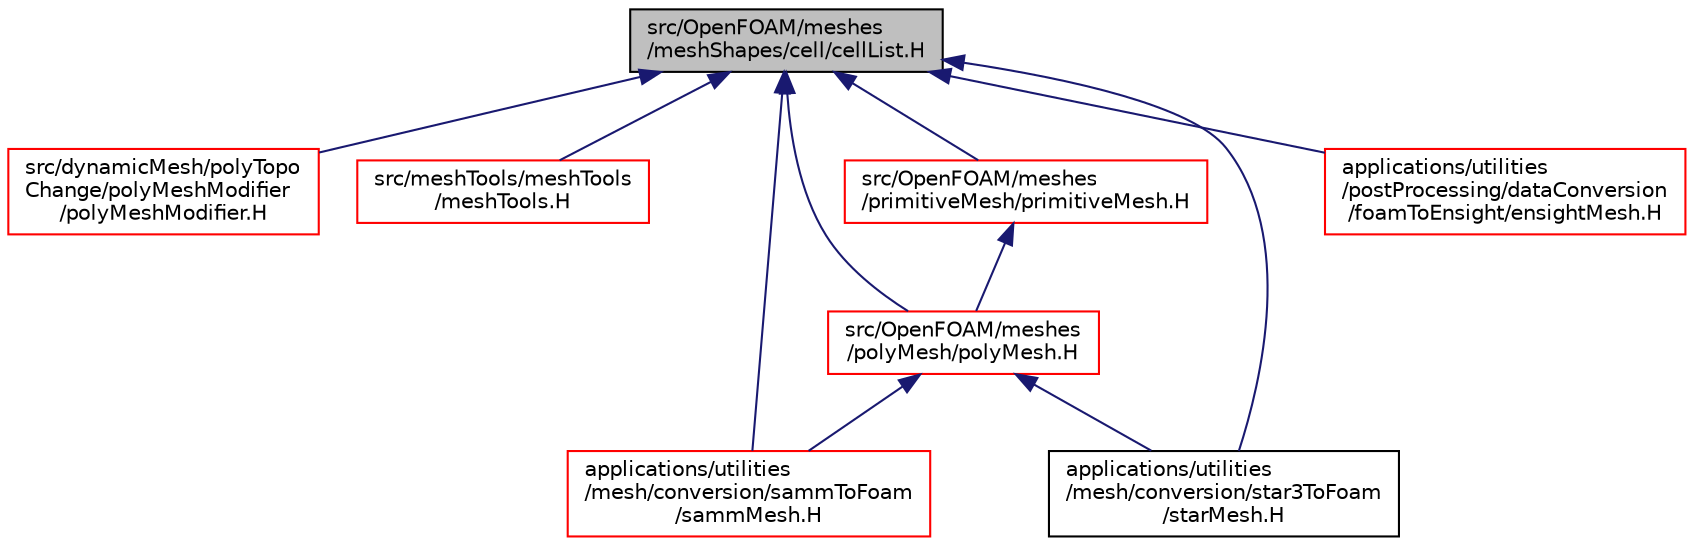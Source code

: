 digraph "src/OpenFOAM/meshes/meshShapes/cell/cellList.H"
{
  bgcolor="transparent";
  edge [fontname="Helvetica",fontsize="10",labelfontname="Helvetica",labelfontsize="10"];
  node [fontname="Helvetica",fontsize="10",shape=record];
  Node1 [label="src/OpenFOAM/meshes\l/meshShapes/cell/cellList.H",height=0.2,width=0.4,color="black", fillcolor="grey75", style="filled", fontcolor="black"];
  Node1 -> Node2 [dir="back",color="midnightblue",fontsize="10",style="solid",fontname="Helvetica"];
  Node2 [label="src/dynamicMesh/polyTopo\lChange/polyMeshModifier\l/polyMeshModifier.H",height=0.2,width=0.4,color="red",URL="$a04861.html"];
  Node1 -> Node3 [dir="back",color="midnightblue",fontsize="10",style="solid",fontname="Helvetica"];
  Node3 [label="src/meshTools/meshTools\l/meshTools.H",height=0.2,width=0.4,color="red",URL="$a07303.html"];
  Node1 -> Node4 [dir="back",color="midnightblue",fontsize="10",style="solid",fontname="Helvetica"];
  Node4 [label="src/OpenFOAM/meshes\l/polyMesh/polyMesh.H",height=0.2,width=0.4,color="red",URL="$a08631.html"];
  Node4 -> Node5 [dir="back",color="midnightblue",fontsize="10",style="solid",fontname="Helvetica"];
  Node5 [label="applications/utilities\l/mesh/conversion/sammToFoam\l/sammMesh.H",height=0.2,width=0.4,color="red",URL="$a03944.html"];
  Node4 -> Node6 [dir="back",color="midnightblue",fontsize="10",style="solid",fontname="Helvetica"];
  Node6 [label="applications/utilities\l/mesh/conversion/star3ToFoam\l/starMesh.H",height=0.2,width=0.4,color="black",URL="$a03947.html"];
  Node1 -> Node7 [dir="back",color="midnightblue",fontsize="10",style="solid",fontname="Helvetica"];
  Node7 [label="src/OpenFOAM/meshes\l/primitiveMesh/primitiveMesh.H",height=0.2,width=0.4,color="red",URL="$a08715.html"];
  Node7 -> Node4 [dir="back",color="midnightblue",fontsize="10",style="solid",fontname="Helvetica"];
  Node1 -> Node5 [dir="back",color="midnightblue",fontsize="10",style="solid",fontname="Helvetica"];
  Node1 -> Node6 [dir="back",color="midnightblue",fontsize="10",style="solid",fontname="Helvetica"];
  Node1 -> Node8 [dir="back",color="midnightblue",fontsize="10",style="solid",fontname="Helvetica"];
  Node8 [label="applications/utilities\l/postProcessing/dataConversion\l/foamToEnsight/ensightMesh.H",height=0.2,width=0.4,color="red",URL="$a04254.html"];
}
